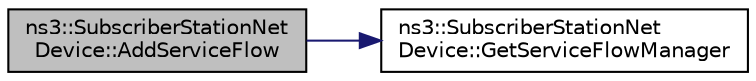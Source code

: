 digraph "ns3::SubscriberStationNetDevice::AddServiceFlow"
{
 // LATEX_PDF_SIZE
  edge [fontname="Helvetica",fontsize="10",labelfontname="Helvetica",labelfontsize="10"];
  node [fontname="Helvetica",fontsize="10",shape=record];
  rankdir="LR";
  Node1 [label="ns3::SubscriberStationNet\lDevice::AddServiceFlow",height=0.2,width=0.4,color="black", fillcolor="grey75", style="filled", fontcolor="black",tooltip="adds a new service flow"];
  Node1 -> Node2 [color="midnightblue",fontsize="10",style="solid",fontname="Helvetica"];
  Node2 [label="ns3::SubscriberStationNet\lDevice::GetServiceFlowManager",height=0.2,width=0.4,color="black", fillcolor="white", style="filled",URL="$classns3_1_1_subscriber_station_net_device.html#a678354a54b44d2c5b80ff00e5d5ad862",tooltip=" "];
}
